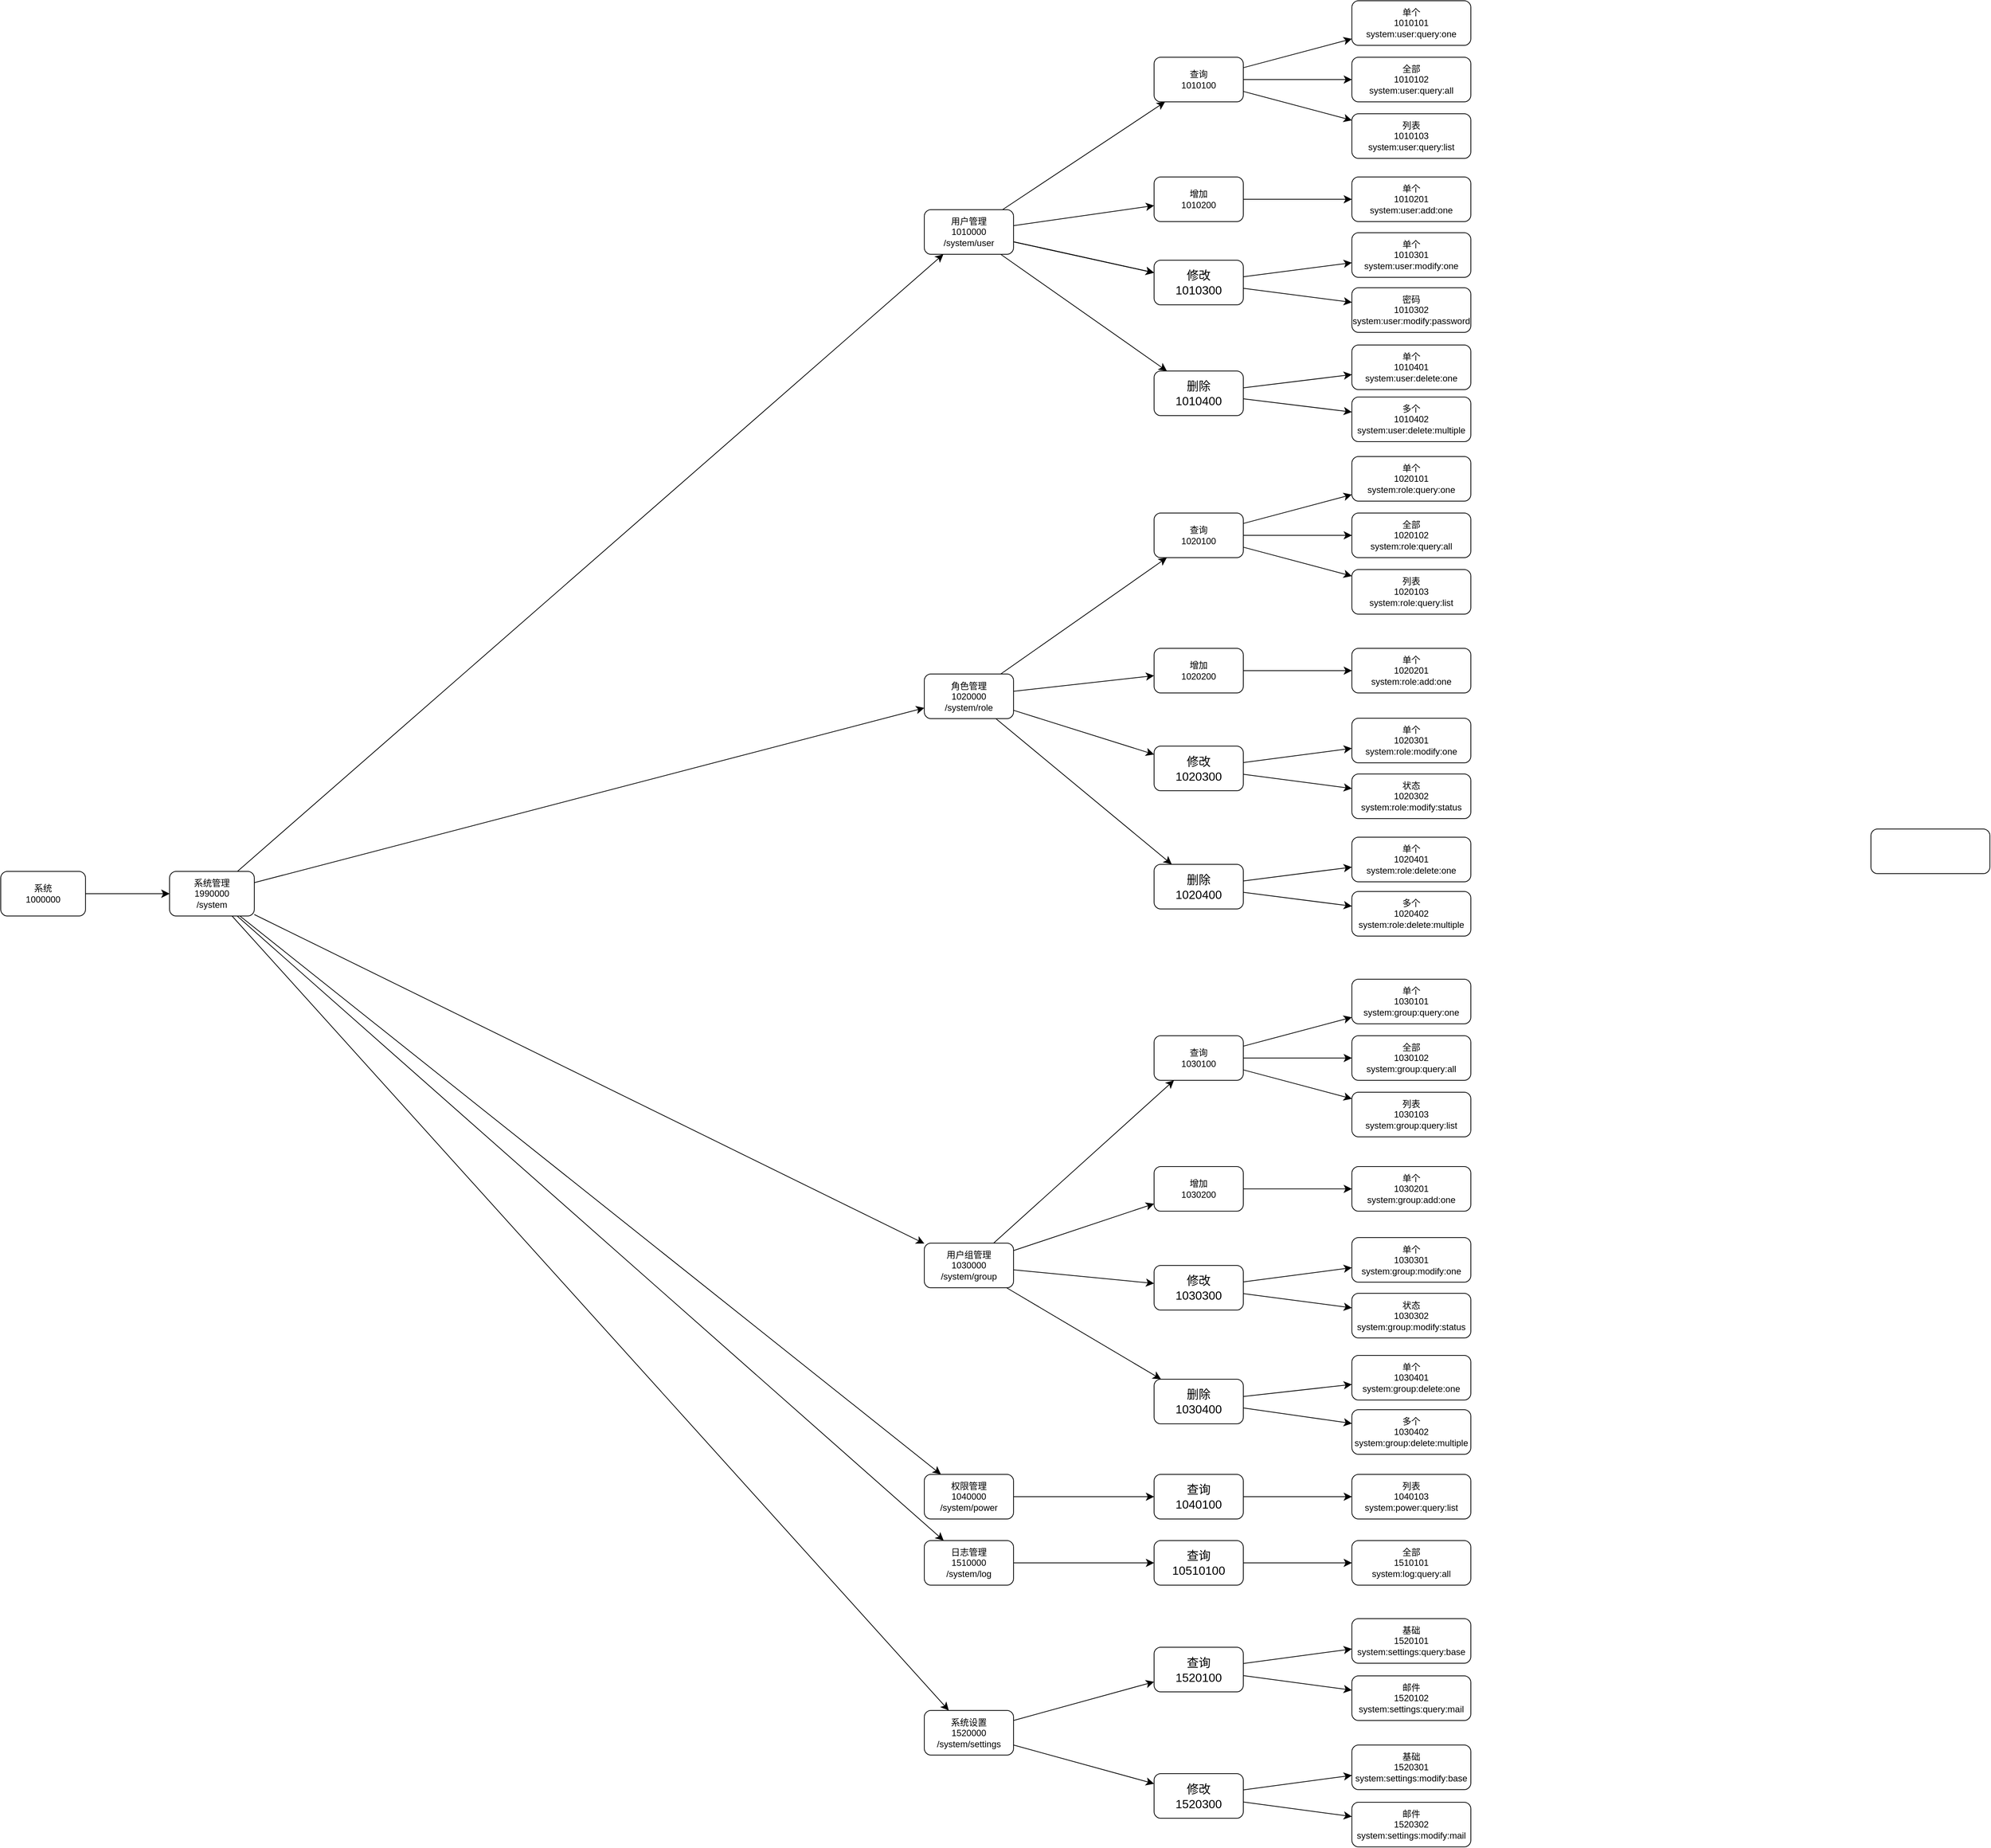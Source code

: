 <mxfile version="22.1.2" type="device">
  <diagram name="第 1 页" id="R2cIEvIs15c5_Cru6pMt">
    <mxGraphModel dx="17124" dy="11311" grid="0" gridSize="10" guides="1" tooltips="1" connect="1" arrows="1" fold="1" page="0" pageScale="1" pageWidth="827" pageHeight="1169" math="0" shadow="0">
      <root>
        <mxCell id="0" />
        <mxCell id="1" parent="0" />
        <mxCell id="SDpw32q9kxCI3RyRmRBe-4" value="" style="edgeStyle=none;curved=1;rounded=0;orthogonalLoop=1;jettySize=auto;html=1;fontSize=12;startSize=8;endSize=8;" edge="1" parent="1" source="SDpw32q9kxCI3RyRmRBe-1" target="SDpw32q9kxCI3RyRmRBe-3">
          <mxGeometry relative="1" as="geometry" />
        </mxCell>
        <mxCell id="SDpw32q9kxCI3RyRmRBe-6" value="" style="edgeStyle=none;curved=1;rounded=0;orthogonalLoop=1;jettySize=auto;html=1;fontSize=12;startSize=8;endSize=8;" edge="1" parent="1" source="SDpw32q9kxCI3RyRmRBe-1" target="SDpw32q9kxCI3RyRmRBe-3">
          <mxGeometry relative="1" as="geometry" />
        </mxCell>
        <mxCell id="SDpw32q9kxCI3RyRmRBe-9" value="" style="edgeStyle=none;curved=1;rounded=0;orthogonalLoop=1;jettySize=auto;html=1;fontSize=12;startSize=8;endSize=8;" edge="1" parent="1" source="SDpw32q9kxCI3RyRmRBe-3" target="SDpw32q9kxCI3RyRmRBe-7">
          <mxGeometry relative="1" as="geometry" />
        </mxCell>
        <mxCell id="SDpw32q9kxCI3RyRmRBe-11" value="" style="edgeStyle=none;curved=1;rounded=0;orthogonalLoop=1;jettySize=auto;html=1;fontSize=12;startSize=8;endSize=8;" edge="1" parent="1" source="SDpw32q9kxCI3RyRmRBe-3" target="SDpw32q9kxCI3RyRmRBe-10">
          <mxGeometry relative="1" as="geometry" />
        </mxCell>
        <mxCell id="SDpw32q9kxCI3RyRmRBe-14" value="" style="edgeStyle=none;curved=1;rounded=0;orthogonalLoop=1;jettySize=auto;html=1;fontSize=12;startSize=8;endSize=8;" edge="1" parent="1" source="SDpw32q9kxCI3RyRmRBe-3" target="SDpw32q9kxCI3RyRmRBe-13">
          <mxGeometry relative="1" as="geometry" />
        </mxCell>
        <mxCell id="SDpw32q9kxCI3RyRmRBe-16" value="" style="edgeStyle=none;curved=1;rounded=0;orthogonalLoop=1;jettySize=auto;html=1;fontSize=12;startSize=8;endSize=8;" edge="1" parent="1" source="SDpw32q9kxCI3RyRmRBe-3" target="SDpw32q9kxCI3RyRmRBe-15">
          <mxGeometry relative="1" as="geometry" />
        </mxCell>
        <mxCell id="SDpw32q9kxCI3RyRmRBe-18" value="" style="edgeStyle=none;curved=1;rounded=0;orthogonalLoop=1;jettySize=auto;html=1;fontSize=12;startSize=8;endSize=8;" edge="1" parent="1" source="SDpw32q9kxCI3RyRmRBe-3" target="SDpw32q9kxCI3RyRmRBe-17">
          <mxGeometry relative="1" as="geometry" />
        </mxCell>
        <mxCell id="SDpw32q9kxCI3RyRmRBe-1" value="系统&lt;br style=&quot;font-size: 12px;&quot;&gt;1000000" style="rounded=1;whiteSpace=wrap;html=1;fontSize=12;flipH=0;flipV=1;" vertex="1" parent="1">
          <mxGeometry x="-15571" y="-8884" width="114" height="60" as="geometry" />
        </mxCell>
        <mxCell id="SDpw32q9kxCI3RyRmRBe-23" value="" style="edgeStyle=none;curved=1;rounded=0;orthogonalLoop=1;jettySize=auto;html=1;fontSize=12;startSize=8;endSize=8;" edge="1" parent="1" source="SDpw32q9kxCI3RyRmRBe-3" target="SDpw32q9kxCI3RyRmRBe-22">
          <mxGeometry relative="1" as="geometry" />
        </mxCell>
        <mxCell id="SDpw32q9kxCI3RyRmRBe-3" value="系统管理&lt;br style=&quot;font-size: 12px;&quot;&gt;1990000&lt;br&gt;/system" style="whiteSpace=wrap;html=1;fontSize=12;rounded=1;flipH=0;flipV=1;" vertex="1" parent="1">
          <mxGeometry x="-15344" y="-8884" width="114" height="60" as="geometry" />
        </mxCell>
        <mxCell id="SDpw32q9kxCI3RyRmRBe-25" value="" style="edgeStyle=none;curved=1;rounded=0;orthogonalLoop=1;jettySize=auto;html=1;fontSize=12;startSize=8;endSize=8;" edge="1" parent="1" source="SDpw32q9kxCI3RyRmRBe-7" target="SDpw32q9kxCI3RyRmRBe-24">
          <mxGeometry relative="1" as="geometry" />
        </mxCell>
        <mxCell id="SDpw32q9kxCI3RyRmRBe-30" value="" style="edgeStyle=none;curved=1;rounded=0;orthogonalLoop=1;jettySize=auto;html=1;fontSize=12;startSize=8;endSize=8;" edge="1" parent="1" source="SDpw32q9kxCI3RyRmRBe-7" target="SDpw32q9kxCI3RyRmRBe-29">
          <mxGeometry relative="1" as="geometry" />
        </mxCell>
        <mxCell id="SDpw32q9kxCI3RyRmRBe-33" value="" style="edgeStyle=none;curved=1;rounded=0;orthogonalLoop=1;jettySize=auto;html=1;fontSize=12;startSize=8;endSize=8;" edge="1" parent="1" source="SDpw32q9kxCI3RyRmRBe-7" target="SDpw32q9kxCI3RyRmRBe-32">
          <mxGeometry relative="1" as="geometry" />
        </mxCell>
        <mxCell id="SDpw32q9kxCI3RyRmRBe-34" value="" style="edgeStyle=none;curved=1;rounded=0;orthogonalLoop=1;jettySize=auto;html=1;fontSize=12;startSize=8;endSize=8;" edge="1" parent="1" source="SDpw32q9kxCI3RyRmRBe-7" target="SDpw32q9kxCI3RyRmRBe-32">
          <mxGeometry relative="1" as="geometry" />
        </mxCell>
        <mxCell id="SDpw32q9kxCI3RyRmRBe-35" value="" style="edgeStyle=none;curved=1;rounded=0;orthogonalLoop=1;jettySize=auto;html=1;fontSize=12;startSize=8;endSize=8;" edge="1" parent="1" source="SDpw32q9kxCI3RyRmRBe-7" target="SDpw32q9kxCI3RyRmRBe-32">
          <mxGeometry relative="1" as="geometry" />
        </mxCell>
        <mxCell id="SDpw32q9kxCI3RyRmRBe-37" value="" style="edgeStyle=none;curved=1;rounded=0;orthogonalLoop=1;jettySize=auto;html=1;fontSize=12;startSize=8;endSize=8;" edge="1" parent="1" source="SDpw32q9kxCI3RyRmRBe-7" target="SDpw32q9kxCI3RyRmRBe-36">
          <mxGeometry relative="1" as="geometry" />
        </mxCell>
        <mxCell id="SDpw32q9kxCI3RyRmRBe-7" value="用户管理&lt;br style=&quot;font-size: 12px;&quot;&gt;1010000&lt;br&gt;/system/user" style="whiteSpace=wrap;html=1;fontSize=12;rounded=1;flipH=0;flipV=1;container=0;" vertex="1" parent="1">
          <mxGeometry x="-14329" y="-9774" width="120" height="60" as="geometry" />
        </mxCell>
        <mxCell id="SDpw32q9kxCI3RyRmRBe-46" style="edgeStyle=none;curved=1;rounded=0;orthogonalLoop=1;jettySize=auto;html=1;fontSize=12;startSize=8;endSize=8;" edge="1" parent="1" source="SDpw32q9kxCI3RyRmRBe-10" target="SDpw32q9kxCI3RyRmRBe-38">
          <mxGeometry relative="1" as="geometry" />
        </mxCell>
        <mxCell id="SDpw32q9kxCI3RyRmRBe-47" style="edgeStyle=none;curved=1;rounded=0;orthogonalLoop=1;jettySize=auto;html=1;fontSize=12;startSize=8;endSize=8;" edge="1" parent="1" source="SDpw32q9kxCI3RyRmRBe-10" target="SDpw32q9kxCI3RyRmRBe-39">
          <mxGeometry relative="1" as="geometry" />
        </mxCell>
        <mxCell id="SDpw32q9kxCI3RyRmRBe-48" style="edgeStyle=none;curved=1;rounded=0;orthogonalLoop=1;jettySize=auto;html=1;fontSize=12;startSize=8;endSize=8;" edge="1" parent="1" source="SDpw32q9kxCI3RyRmRBe-10" target="SDpw32q9kxCI3RyRmRBe-40">
          <mxGeometry relative="1" as="geometry" />
        </mxCell>
        <mxCell id="SDpw32q9kxCI3RyRmRBe-49" style="edgeStyle=none;curved=1;rounded=0;orthogonalLoop=1;jettySize=auto;html=1;fontSize=12;startSize=8;endSize=8;" edge="1" parent="1" source="SDpw32q9kxCI3RyRmRBe-10" target="SDpw32q9kxCI3RyRmRBe-41">
          <mxGeometry relative="1" as="geometry" />
        </mxCell>
        <mxCell id="SDpw32q9kxCI3RyRmRBe-10" value="角色管理&lt;br style=&quot;font-size: 12px;&quot;&gt;1020000&lt;br&gt;/system/role" style="whiteSpace=wrap;html=1;fontSize=12;rounded=1;flipH=0;flipV=1;container=0;" vertex="1" parent="1">
          <mxGeometry x="-14329" y="-9149.5" width="120" height="60" as="geometry" />
        </mxCell>
        <mxCell id="SDpw32q9kxCI3RyRmRBe-50" style="edgeStyle=none;curved=1;rounded=0;orthogonalLoop=1;jettySize=auto;html=1;fontSize=12;startSize=8;endSize=8;" edge="1" parent="1" source="SDpw32q9kxCI3RyRmRBe-13" target="SDpw32q9kxCI3RyRmRBe-42">
          <mxGeometry relative="1" as="geometry" />
        </mxCell>
        <mxCell id="SDpw32q9kxCI3RyRmRBe-51" style="edgeStyle=none;curved=1;rounded=0;orthogonalLoop=1;jettySize=auto;html=1;fontSize=12;startSize=8;endSize=8;" edge="1" parent="1" source="SDpw32q9kxCI3RyRmRBe-13" target="SDpw32q9kxCI3RyRmRBe-43">
          <mxGeometry relative="1" as="geometry" />
        </mxCell>
        <mxCell id="SDpw32q9kxCI3RyRmRBe-52" style="edgeStyle=none;curved=1;rounded=0;orthogonalLoop=1;jettySize=auto;html=1;fontSize=12;startSize=8;endSize=8;" edge="1" parent="1" source="SDpw32q9kxCI3RyRmRBe-13" target="SDpw32q9kxCI3RyRmRBe-44">
          <mxGeometry relative="1" as="geometry" />
        </mxCell>
        <mxCell id="SDpw32q9kxCI3RyRmRBe-53" style="edgeStyle=none;curved=1;rounded=0;orthogonalLoop=1;jettySize=auto;html=1;fontSize=12;startSize=8;endSize=8;" edge="1" parent="1" source="SDpw32q9kxCI3RyRmRBe-13" target="SDpw32q9kxCI3RyRmRBe-45">
          <mxGeometry relative="1" as="geometry" />
        </mxCell>
        <mxCell id="SDpw32q9kxCI3RyRmRBe-13" value="用户组管理&lt;br style=&quot;font-size: 12px;&quot;&gt;1030000&lt;br&gt;/system/group" style="whiteSpace=wrap;html=1;fontSize=12;rounded=1;flipH=0;flipV=1;container=0;" vertex="1" parent="1">
          <mxGeometry x="-14329" y="-8384" width="120" height="60" as="geometry" />
        </mxCell>
        <mxCell id="SDpw32q9kxCI3RyRmRBe-57" value="" style="edgeStyle=none;curved=1;rounded=0;orthogonalLoop=1;jettySize=auto;html=1;fontSize=12;startSize=8;endSize=8;" edge="1" parent="1" source="SDpw32q9kxCI3RyRmRBe-15" target="SDpw32q9kxCI3RyRmRBe-56">
          <mxGeometry relative="1" as="geometry" />
        </mxCell>
        <mxCell id="SDpw32q9kxCI3RyRmRBe-15" value="日志管理&lt;br style=&quot;font-size: 12px;&quot;&gt;1510000&lt;br&gt;/system/log" style="whiteSpace=wrap;html=1;fontSize=12;rounded=1;flipH=0;flipV=1;container=0;" vertex="1" parent="1">
          <mxGeometry x="-14329" y="-7984" width="120" height="60" as="geometry" />
        </mxCell>
        <mxCell id="SDpw32q9kxCI3RyRmRBe-59" value="" style="edgeStyle=none;curved=1;rounded=0;orthogonalLoop=1;jettySize=auto;html=1;fontSize=12;startSize=8;endSize=8;" edge="1" parent="1" source="SDpw32q9kxCI3RyRmRBe-17" target="SDpw32q9kxCI3RyRmRBe-58">
          <mxGeometry relative="1" as="geometry" />
        </mxCell>
        <mxCell id="SDpw32q9kxCI3RyRmRBe-61" value="" style="edgeStyle=none;curved=1;rounded=0;orthogonalLoop=1;jettySize=auto;html=1;fontSize=12;startSize=8;endSize=8;" edge="1" parent="1" source="SDpw32q9kxCI3RyRmRBe-17" target="SDpw32q9kxCI3RyRmRBe-60">
          <mxGeometry relative="1" as="geometry" />
        </mxCell>
        <mxCell id="SDpw32q9kxCI3RyRmRBe-17" value="系统设置&lt;br style=&quot;font-size: 12px;&quot;&gt;1520000&lt;br&gt;/system/settings" style="whiteSpace=wrap;html=1;fontSize=12;rounded=1;flipH=0;flipV=1;container=0;" vertex="1" parent="1">
          <mxGeometry x="-14329" y="-7755.5" width="120" height="60" as="geometry" />
        </mxCell>
        <mxCell id="SDpw32q9kxCI3RyRmRBe-55" value="" style="edgeStyle=none;curved=1;rounded=0;orthogonalLoop=1;jettySize=auto;html=1;fontSize=12;startSize=8;endSize=8;" edge="1" parent="1" source="SDpw32q9kxCI3RyRmRBe-22" target="SDpw32q9kxCI3RyRmRBe-54">
          <mxGeometry relative="1" as="geometry" />
        </mxCell>
        <mxCell id="SDpw32q9kxCI3RyRmRBe-22" value="权限管理&lt;br style=&quot;font-size: 12px;&quot;&gt;1040000&lt;br&gt;/system/power" style="whiteSpace=wrap;html=1;fontSize=12;rounded=1;flipH=0;" vertex="1" parent="1">
          <mxGeometry x="-14329" y="-8073" width="120" height="60" as="geometry" />
        </mxCell>
        <mxCell id="SDpw32q9kxCI3RyRmRBe-63" value="" style="edgeStyle=none;curved=1;rounded=0;orthogonalLoop=1;jettySize=auto;html=1;fontSize=12;startSize=8;endSize=8;" edge="1" parent="1" source="SDpw32q9kxCI3RyRmRBe-24" target="SDpw32q9kxCI3RyRmRBe-62">
          <mxGeometry relative="1" as="geometry" />
        </mxCell>
        <mxCell id="SDpw32q9kxCI3RyRmRBe-78" style="edgeStyle=none;curved=1;rounded=0;orthogonalLoop=1;jettySize=auto;html=1;fontSize=12;startSize=8;endSize=8;" edge="1" parent="1" source="SDpw32q9kxCI3RyRmRBe-24" target="SDpw32q9kxCI3RyRmRBe-69">
          <mxGeometry relative="1" as="geometry" />
        </mxCell>
        <mxCell id="SDpw32q9kxCI3RyRmRBe-79" style="edgeStyle=none;curved=1;rounded=0;orthogonalLoop=1;jettySize=auto;html=1;fontSize=12;startSize=8;endSize=8;" edge="1" parent="1" source="SDpw32q9kxCI3RyRmRBe-24" target="SDpw32q9kxCI3RyRmRBe-71">
          <mxGeometry relative="1" as="geometry" />
        </mxCell>
        <mxCell id="SDpw32q9kxCI3RyRmRBe-24" value="查询&lt;br style=&quot;font-size: 12px;&quot;&gt;1010100" style="whiteSpace=wrap;html=1;fontSize=12;rounded=1;" vertex="1" parent="1">
          <mxGeometry x="-14020" y="-9979" width="120" height="60" as="geometry" />
        </mxCell>
        <mxCell id="SDpw32q9kxCI3RyRmRBe-80" style="edgeStyle=none;curved=1;rounded=0;orthogonalLoop=1;jettySize=auto;html=1;fontSize=12;startSize=8;endSize=8;" edge="1" parent="1" source="SDpw32q9kxCI3RyRmRBe-29" target="SDpw32q9kxCI3RyRmRBe-72">
          <mxGeometry relative="1" as="geometry" />
        </mxCell>
        <mxCell id="SDpw32q9kxCI3RyRmRBe-29" value="增加&lt;br style=&quot;font-size: 12px;&quot;&gt;1010200" style="whiteSpace=wrap;html=1;fontSize=12;rounded=1;" vertex="1" parent="1">
          <mxGeometry x="-14020" y="-9818" width="120" height="60" as="geometry" />
        </mxCell>
        <mxCell id="SDpw32q9kxCI3RyRmRBe-81" style="edgeStyle=none;curved=1;rounded=0;orthogonalLoop=1;jettySize=auto;html=1;fontSize=12;startSize=8;endSize=8;" edge="1" parent="1" source="SDpw32q9kxCI3RyRmRBe-32" target="SDpw32q9kxCI3RyRmRBe-73">
          <mxGeometry relative="1" as="geometry" />
        </mxCell>
        <mxCell id="SDpw32q9kxCI3RyRmRBe-82" style="edgeStyle=none;curved=1;rounded=0;orthogonalLoop=1;jettySize=auto;html=1;fontSize=12;startSize=8;endSize=8;" edge="1" parent="1" source="SDpw32q9kxCI3RyRmRBe-32" target="SDpw32q9kxCI3RyRmRBe-74">
          <mxGeometry relative="1" as="geometry" />
        </mxCell>
        <mxCell id="SDpw32q9kxCI3RyRmRBe-32" value="修改&lt;br&gt;1010300" style="whiteSpace=wrap;html=1;rounded=1;fontSize=16;" vertex="1" parent="1">
          <mxGeometry x="-14020" y="-9706" width="120" height="60" as="geometry" />
        </mxCell>
        <mxCell id="SDpw32q9kxCI3RyRmRBe-83" style="edgeStyle=none;curved=1;rounded=0;orthogonalLoop=1;jettySize=auto;html=1;fontSize=12;startSize=8;endSize=8;" edge="1" parent="1" source="SDpw32q9kxCI3RyRmRBe-36" target="SDpw32q9kxCI3RyRmRBe-75">
          <mxGeometry relative="1" as="geometry" />
        </mxCell>
        <mxCell id="SDpw32q9kxCI3RyRmRBe-84" style="edgeStyle=none;curved=1;rounded=0;orthogonalLoop=1;jettySize=auto;html=1;fontSize=12;startSize=8;endSize=8;" edge="1" parent="1" source="SDpw32q9kxCI3RyRmRBe-36" target="SDpw32q9kxCI3RyRmRBe-77">
          <mxGeometry relative="1" as="geometry" />
        </mxCell>
        <mxCell id="SDpw32q9kxCI3RyRmRBe-36" value="删除&lt;br&gt;1010400" style="whiteSpace=wrap;html=1;rounded=1;fontSize=16;" vertex="1" parent="1">
          <mxGeometry x="-14020" y="-9557" width="120" height="60" as="geometry" />
        </mxCell>
        <mxCell id="SDpw32q9kxCI3RyRmRBe-94" style="edgeStyle=none;curved=1;rounded=0;orthogonalLoop=1;jettySize=auto;html=1;fontSize=12;startSize=8;endSize=8;" edge="1" parent="1" source="SDpw32q9kxCI3RyRmRBe-38" target="SDpw32q9kxCI3RyRmRBe-86">
          <mxGeometry relative="1" as="geometry" />
        </mxCell>
        <mxCell id="SDpw32q9kxCI3RyRmRBe-95" style="edgeStyle=none;curved=1;rounded=0;orthogonalLoop=1;jettySize=auto;html=1;fontSize=12;startSize=8;endSize=8;" edge="1" parent="1" source="SDpw32q9kxCI3RyRmRBe-38" target="SDpw32q9kxCI3RyRmRBe-87">
          <mxGeometry relative="1" as="geometry" />
        </mxCell>
        <mxCell id="SDpw32q9kxCI3RyRmRBe-96" style="edgeStyle=none;curved=1;rounded=0;orthogonalLoop=1;jettySize=auto;html=1;fontSize=12;startSize=8;endSize=8;" edge="1" parent="1" source="SDpw32q9kxCI3RyRmRBe-38" target="SDpw32q9kxCI3RyRmRBe-88">
          <mxGeometry relative="1" as="geometry" />
        </mxCell>
        <mxCell id="SDpw32q9kxCI3RyRmRBe-38" value="查询&lt;br style=&quot;font-size: 12px;&quot;&gt;1020100" style="whiteSpace=wrap;html=1;fontSize=12;rounded=1;" vertex="1" parent="1">
          <mxGeometry x="-14020" y="-9366" width="120" height="60" as="geometry" />
        </mxCell>
        <mxCell id="SDpw32q9kxCI3RyRmRBe-97" style="edgeStyle=none;curved=1;rounded=0;orthogonalLoop=1;jettySize=auto;html=1;fontSize=12;startSize=8;endSize=8;" edge="1" parent="1" source="SDpw32q9kxCI3RyRmRBe-39" target="SDpw32q9kxCI3RyRmRBe-89">
          <mxGeometry relative="1" as="geometry" />
        </mxCell>
        <mxCell id="SDpw32q9kxCI3RyRmRBe-39" value="增加&lt;br style=&quot;font-size: 12px;&quot;&gt;1020200" style="whiteSpace=wrap;html=1;fontSize=12;rounded=1;" vertex="1" parent="1">
          <mxGeometry x="-14020" y="-9184" width="120" height="60" as="geometry" />
        </mxCell>
        <mxCell id="SDpw32q9kxCI3RyRmRBe-98" style="edgeStyle=none;curved=1;rounded=0;orthogonalLoop=1;jettySize=auto;html=1;fontSize=12;startSize=8;endSize=8;" edge="1" parent="1" source="SDpw32q9kxCI3RyRmRBe-40" target="SDpw32q9kxCI3RyRmRBe-90">
          <mxGeometry relative="1" as="geometry" />
        </mxCell>
        <mxCell id="SDpw32q9kxCI3RyRmRBe-99" style="edgeStyle=none;curved=1;rounded=0;orthogonalLoop=1;jettySize=auto;html=1;fontSize=12;startSize=8;endSize=8;" edge="1" parent="1" source="SDpw32q9kxCI3RyRmRBe-40" target="SDpw32q9kxCI3RyRmRBe-91">
          <mxGeometry relative="1" as="geometry" />
        </mxCell>
        <mxCell id="SDpw32q9kxCI3RyRmRBe-40" value="修改&lt;br&gt;1020300" style="whiteSpace=wrap;html=1;rounded=1;fontSize=16;" vertex="1" parent="1">
          <mxGeometry x="-14020" y="-9052.5" width="120" height="60" as="geometry" />
        </mxCell>
        <mxCell id="SDpw32q9kxCI3RyRmRBe-100" style="edgeStyle=none;curved=1;rounded=0;orthogonalLoop=1;jettySize=auto;html=1;fontSize=12;startSize=8;endSize=8;" edge="1" parent="1" source="SDpw32q9kxCI3RyRmRBe-41" target="SDpw32q9kxCI3RyRmRBe-92">
          <mxGeometry relative="1" as="geometry" />
        </mxCell>
        <mxCell id="SDpw32q9kxCI3RyRmRBe-102" style="edgeStyle=none;curved=1;rounded=0;orthogonalLoop=1;jettySize=auto;html=1;fontSize=12;startSize=8;endSize=8;" edge="1" parent="1" source="SDpw32q9kxCI3RyRmRBe-41" target="SDpw32q9kxCI3RyRmRBe-93">
          <mxGeometry relative="1" as="geometry" />
        </mxCell>
        <mxCell id="SDpw32q9kxCI3RyRmRBe-41" value="删除&lt;br&gt;1020400" style="whiteSpace=wrap;html=1;rounded=1;fontSize=16;" vertex="1" parent="1">
          <mxGeometry x="-14020" y="-8893.5" width="120" height="60" as="geometry" />
        </mxCell>
        <mxCell id="SDpw32q9kxCI3RyRmRBe-111" style="edgeStyle=none;curved=1;rounded=0;orthogonalLoop=1;jettySize=auto;html=1;fontSize=12;startSize=8;endSize=8;" edge="1" parent="1" source="SDpw32q9kxCI3RyRmRBe-42" target="SDpw32q9kxCI3RyRmRBe-103">
          <mxGeometry relative="1" as="geometry" />
        </mxCell>
        <mxCell id="SDpw32q9kxCI3RyRmRBe-112" style="edgeStyle=none;curved=1;rounded=0;orthogonalLoop=1;jettySize=auto;html=1;fontSize=12;startSize=8;endSize=8;" edge="1" parent="1" source="SDpw32q9kxCI3RyRmRBe-42" target="SDpw32q9kxCI3RyRmRBe-104">
          <mxGeometry relative="1" as="geometry" />
        </mxCell>
        <mxCell id="SDpw32q9kxCI3RyRmRBe-113" style="edgeStyle=none;curved=1;rounded=0;orthogonalLoop=1;jettySize=auto;html=1;fontSize=12;startSize=8;endSize=8;" edge="1" parent="1" source="SDpw32q9kxCI3RyRmRBe-42" target="SDpw32q9kxCI3RyRmRBe-105">
          <mxGeometry relative="1" as="geometry" />
        </mxCell>
        <mxCell id="SDpw32q9kxCI3RyRmRBe-42" value="查询&lt;br style=&quot;font-size: 12px;&quot;&gt;1030100" style="whiteSpace=wrap;html=1;fontSize=12;rounded=1;" vertex="1" parent="1">
          <mxGeometry x="-14020" y="-8663" width="120" height="60" as="geometry" />
        </mxCell>
        <mxCell id="SDpw32q9kxCI3RyRmRBe-114" style="edgeStyle=none;curved=1;rounded=0;orthogonalLoop=1;jettySize=auto;html=1;fontSize=12;startSize=8;endSize=8;" edge="1" parent="1" source="SDpw32q9kxCI3RyRmRBe-43" target="SDpw32q9kxCI3RyRmRBe-106">
          <mxGeometry relative="1" as="geometry" />
        </mxCell>
        <mxCell id="SDpw32q9kxCI3RyRmRBe-43" value="增加&lt;br style=&quot;font-size: 12px;&quot;&gt;1030200" style="whiteSpace=wrap;html=1;fontSize=12;rounded=1;" vertex="1" parent="1">
          <mxGeometry x="-14020" y="-8487" width="120" height="60" as="geometry" />
        </mxCell>
        <mxCell id="SDpw32q9kxCI3RyRmRBe-115" style="edgeStyle=none;curved=1;rounded=0;orthogonalLoop=1;jettySize=auto;html=1;fontSize=12;startSize=8;endSize=8;" edge="1" parent="1" source="SDpw32q9kxCI3RyRmRBe-44" target="SDpw32q9kxCI3RyRmRBe-107">
          <mxGeometry relative="1" as="geometry" />
        </mxCell>
        <mxCell id="SDpw32q9kxCI3RyRmRBe-116" style="edgeStyle=none;curved=1;rounded=0;orthogonalLoop=1;jettySize=auto;html=1;fontSize=12;startSize=8;endSize=8;" edge="1" parent="1" source="SDpw32q9kxCI3RyRmRBe-44" target="SDpw32q9kxCI3RyRmRBe-108">
          <mxGeometry relative="1" as="geometry" />
        </mxCell>
        <mxCell id="SDpw32q9kxCI3RyRmRBe-44" value="修改&lt;br&gt;1030300" style="whiteSpace=wrap;html=1;rounded=1;fontSize=16;" vertex="1" parent="1">
          <mxGeometry x="-14020" y="-8354" width="120" height="60" as="geometry" />
        </mxCell>
        <mxCell id="SDpw32q9kxCI3RyRmRBe-117" style="edgeStyle=none;curved=1;rounded=0;orthogonalLoop=1;jettySize=auto;html=1;fontSize=12;startSize=8;endSize=8;" edge="1" parent="1" source="SDpw32q9kxCI3RyRmRBe-45" target="SDpw32q9kxCI3RyRmRBe-109">
          <mxGeometry relative="1" as="geometry" />
        </mxCell>
        <mxCell id="SDpw32q9kxCI3RyRmRBe-118" style="edgeStyle=none;curved=1;rounded=0;orthogonalLoop=1;jettySize=auto;html=1;fontSize=12;startSize=8;endSize=8;" edge="1" parent="1" source="SDpw32q9kxCI3RyRmRBe-45" target="SDpw32q9kxCI3RyRmRBe-110">
          <mxGeometry relative="1" as="geometry" />
        </mxCell>
        <mxCell id="SDpw32q9kxCI3RyRmRBe-45" value="删除&lt;br&gt;1030400" style="whiteSpace=wrap;html=1;rounded=1;fontSize=16;" vertex="1" parent="1">
          <mxGeometry x="-14020" y="-8201" width="120" height="60" as="geometry" />
        </mxCell>
        <mxCell id="SDpw32q9kxCI3RyRmRBe-120" style="edgeStyle=none;curved=1;rounded=0;orthogonalLoop=1;jettySize=auto;html=1;fontSize=12;startSize=8;endSize=8;" edge="1" parent="1" source="SDpw32q9kxCI3RyRmRBe-54" target="SDpw32q9kxCI3RyRmRBe-119">
          <mxGeometry relative="1" as="geometry" />
        </mxCell>
        <mxCell id="SDpw32q9kxCI3RyRmRBe-54" value="查询&lt;br&gt;1040100" style="whiteSpace=wrap;html=1;rounded=1;fontSize=16;" vertex="1" parent="1">
          <mxGeometry x="-14020" y="-8073" width="120" height="60" as="geometry" />
        </mxCell>
        <mxCell id="SDpw32q9kxCI3RyRmRBe-123" style="edgeStyle=none;curved=1;rounded=0;orthogonalLoop=1;jettySize=auto;html=1;fontSize=12;startSize=8;endSize=8;" edge="1" parent="1" source="SDpw32q9kxCI3RyRmRBe-56" target="SDpw32q9kxCI3RyRmRBe-122">
          <mxGeometry relative="1" as="geometry" />
        </mxCell>
        <mxCell id="SDpw32q9kxCI3RyRmRBe-56" value="查询&lt;br&gt;10510100" style="whiteSpace=wrap;html=1;rounded=1;fontSize=16;" vertex="1" parent="1">
          <mxGeometry x="-14020" y="-7984" width="120" height="60" as="geometry" />
        </mxCell>
        <mxCell id="SDpw32q9kxCI3RyRmRBe-132" style="edgeStyle=none;curved=1;rounded=0;orthogonalLoop=1;jettySize=auto;html=1;fontSize=12;startSize=8;endSize=8;" edge="1" parent="1" source="SDpw32q9kxCI3RyRmRBe-58" target="SDpw32q9kxCI3RyRmRBe-124">
          <mxGeometry relative="1" as="geometry" />
        </mxCell>
        <mxCell id="SDpw32q9kxCI3RyRmRBe-133" style="edgeStyle=none;curved=1;rounded=0;orthogonalLoop=1;jettySize=auto;html=1;fontSize=12;startSize=8;endSize=8;" edge="1" parent="1" source="SDpw32q9kxCI3RyRmRBe-58" target="SDpw32q9kxCI3RyRmRBe-127">
          <mxGeometry relative="1" as="geometry" />
        </mxCell>
        <mxCell id="SDpw32q9kxCI3RyRmRBe-58" value="查询&lt;br&gt;1520100" style="whiteSpace=wrap;html=1;rounded=1;fontSize=16;" vertex="1" parent="1">
          <mxGeometry x="-14020" y="-7840.5" width="120" height="60" as="geometry" />
        </mxCell>
        <mxCell id="SDpw32q9kxCI3RyRmRBe-134" style="edgeStyle=none;curved=1;rounded=0;orthogonalLoop=1;jettySize=auto;html=1;fontSize=12;startSize=8;endSize=8;" edge="1" parent="1" source="SDpw32q9kxCI3RyRmRBe-60" target="SDpw32q9kxCI3RyRmRBe-130">
          <mxGeometry relative="1" as="geometry" />
        </mxCell>
        <mxCell id="SDpw32q9kxCI3RyRmRBe-136" style="edgeStyle=none;curved=1;rounded=0;orthogonalLoop=1;jettySize=auto;html=1;fontSize=12;startSize=8;endSize=8;" edge="1" parent="1" source="SDpw32q9kxCI3RyRmRBe-60" target="SDpw32q9kxCI3RyRmRBe-131">
          <mxGeometry relative="1" as="geometry" />
        </mxCell>
        <mxCell id="SDpw32q9kxCI3RyRmRBe-60" value="修改&lt;br&gt;1520300" style="whiteSpace=wrap;html=1;rounded=1;fontSize=16;" vertex="1" parent="1">
          <mxGeometry x="-14020" y="-7670.5" width="120" height="60" as="geometry" />
        </mxCell>
        <mxCell id="SDpw32q9kxCI3RyRmRBe-62" value="单个&lt;br style=&quot;font-size: 12px;&quot;&gt;1010101&lt;br style=&quot;font-size: 12px;&quot;&gt;system:user:query:one" style="whiteSpace=wrap;html=1;rounded=1;fontSize=12;" vertex="1" parent="1">
          <mxGeometry x="-13754" y="-10055" width="160" height="60" as="geometry" />
        </mxCell>
        <mxCell id="SDpw32q9kxCI3RyRmRBe-69" value="全部&lt;br&gt;1010102&lt;br&gt;system:user:query:all" style="whiteSpace=wrap;html=1;rounded=1;fontSize=12;" vertex="1" parent="1">
          <mxGeometry x="-13754" y="-9979" width="160" height="60" as="geometry" />
        </mxCell>
        <mxCell id="SDpw32q9kxCI3RyRmRBe-70" value="" style="whiteSpace=wrap;html=1;rounded=1;fontSize=12;" vertex="1" parent="1">
          <mxGeometry x="-13056" y="-8941" width="160" height="60" as="geometry" />
        </mxCell>
        <mxCell id="SDpw32q9kxCI3RyRmRBe-71" value="列表&lt;br&gt;1010103&lt;br&gt;system:user:query:list" style="whiteSpace=wrap;html=1;rounded=1;fontSize=12;" vertex="1" parent="1">
          <mxGeometry x="-13754" y="-9903" width="160" height="60" as="geometry" />
        </mxCell>
        <mxCell id="SDpw32q9kxCI3RyRmRBe-72" value="单个&lt;br&gt;1010201&lt;br&gt;system:user:add:one" style="whiteSpace=wrap;html=1;rounded=1;fontSize=12;" vertex="1" parent="1">
          <mxGeometry x="-13754" y="-9818" width="160" height="60" as="geometry" />
        </mxCell>
        <mxCell id="SDpw32q9kxCI3RyRmRBe-73" value="单个&lt;br&gt;1010301&lt;br&gt;system:user:modify:one" style="whiteSpace=wrap;html=1;rounded=1;fontSize=12;" vertex="1" parent="1">
          <mxGeometry x="-13754" y="-9743" width="160" height="60" as="geometry" />
        </mxCell>
        <mxCell id="SDpw32q9kxCI3RyRmRBe-74" value="密码&lt;br&gt;1010302&lt;br&gt;system:user:modify:password" style="whiteSpace=wrap;html=1;rounded=1;fontSize=12;" vertex="1" parent="1">
          <mxGeometry x="-13754" y="-9669" width="160" height="60" as="geometry" />
        </mxCell>
        <mxCell id="SDpw32q9kxCI3RyRmRBe-75" value="单个&lt;br&gt;1010401&lt;br&gt;system:user:delete:one" style="whiteSpace=wrap;html=1;rounded=1;fontSize=12;" vertex="1" parent="1">
          <mxGeometry x="-13754" y="-9592" width="160" height="60" as="geometry" />
        </mxCell>
        <mxCell id="SDpw32q9kxCI3RyRmRBe-77" value="多个&lt;br&gt;1010402&lt;br&gt;system:user:delete:multiple" style="whiteSpace=wrap;html=1;rounded=1;fontSize=12;" vertex="1" parent="1">
          <mxGeometry x="-13754" y="-9522" width="160" height="60" as="geometry" />
        </mxCell>
        <mxCell id="SDpw32q9kxCI3RyRmRBe-86" value="单个&lt;br style=&quot;font-size: 12px;&quot;&gt;1020101&lt;br style=&quot;font-size: 12px;&quot;&gt;system:role:query:one" style="whiteSpace=wrap;html=1;rounded=1;fontSize=12;" vertex="1" parent="1">
          <mxGeometry x="-13754" y="-9442" width="160" height="60" as="geometry" />
        </mxCell>
        <mxCell id="SDpw32q9kxCI3RyRmRBe-87" value="全部&lt;br&gt;1020102&lt;br&gt;system:role:query:all" style="whiteSpace=wrap;html=1;rounded=1;fontSize=12;" vertex="1" parent="1">
          <mxGeometry x="-13754" y="-9366" width="160" height="60" as="geometry" />
        </mxCell>
        <mxCell id="SDpw32q9kxCI3RyRmRBe-88" value="列表&lt;br&gt;1020103&lt;br&gt;system:role:query:list" style="whiteSpace=wrap;html=1;rounded=1;fontSize=12;" vertex="1" parent="1">
          <mxGeometry x="-13754" y="-9290" width="160" height="60" as="geometry" />
        </mxCell>
        <mxCell id="SDpw32q9kxCI3RyRmRBe-89" value="单个&lt;br&gt;1020201&lt;br&gt;system:role:add:one" style="whiteSpace=wrap;html=1;rounded=1;fontSize=12;" vertex="1" parent="1">
          <mxGeometry x="-13754" y="-9184" width="160" height="60" as="geometry" />
        </mxCell>
        <mxCell id="SDpw32q9kxCI3RyRmRBe-90" value="单个&lt;br&gt;1020301&lt;br&gt;system:role:modify:one" style="whiteSpace=wrap;html=1;rounded=1;fontSize=12;" vertex="1" parent="1">
          <mxGeometry x="-13754" y="-9090" width="160" height="60" as="geometry" />
        </mxCell>
        <mxCell id="SDpw32q9kxCI3RyRmRBe-91" value="状态&lt;br&gt;1020302&lt;br&gt;system:role:modify:status" style="whiteSpace=wrap;html=1;rounded=1;fontSize=12;" vertex="1" parent="1">
          <mxGeometry x="-13754" y="-9015" width="160" height="60" as="geometry" />
        </mxCell>
        <mxCell id="SDpw32q9kxCI3RyRmRBe-92" value="单个&lt;br&gt;1020401&lt;br&gt;system:role:delete:one" style="whiteSpace=wrap;html=1;rounded=1;fontSize=12;" vertex="1" parent="1">
          <mxGeometry x="-13754" y="-8930" width="160" height="60" as="geometry" />
        </mxCell>
        <mxCell id="SDpw32q9kxCI3RyRmRBe-93" value="多个&lt;br&gt;1020402&lt;br&gt;system:role:delete:multiple" style="whiteSpace=wrap;html=1;rounded=1;fontSize=12;" vertex="1" parent="1">
          <mxGeometry x="-13754" y="-8857" width="160" height="60" as="geometry" />
        </mxCell>
        <mxCell id="SDpw32q9kxCI3RyRmRBe-103" value="单个&lt;br style=&quot;font-size: 12px;&quot;&gt;1030101&lt;br style=&quot;font-size: 12px;&quot;&gt;system:group:query:one" style="whiteSpace=wrap;html=1;rounded=1;fontSize=12;" vertex="1" parent="1">
          <mxGeometry x="-13754" y="-8739" width="160" height="60" as="geometry" />
        </mxCell>
        <mxCell id="SDpw32q9kxCI3RyRmRBe-104" value="全部&lt;br&gt;1030102&lt;br&gt;system:group:query:all" style="whiteSpace=wrap;html=1;rounded=1;fontSize=12;" vertex="1" parent="1">
          <mxGeometry x="-13754" y="-8663" width="160" height="60" as="geometry" />
        </mxCell>
        <mxCell id="SDpw32q9kxCI3RyRmRBe-105" value="列表&lt;br&gt;1030103&lt;br&gt;system:group:query:list" style="whiteSpace=wrap;html=1;rounded=1;fontSize=12;" vertex="1" parent="1">
          <mxGeometry x="-13754" y="-8587" width="160" height="60" as="geometry" />
        </mxCell>
        <mxCell id="SDpw32q9kxCI3RyRmRBe-106" value="单个&lt;br&gt;1030201&lt;br&gt;system:group:add:one" style="whiteSpace=wrap;html=1;rounded=1;fontSize=12;" vertex="1" parent="1">
          <mxGeometry x="-13754" y="-8487" width="160" height="60" as="geometry" />
        </mxCell>
        <mxCell id="SDpw32q9kxCI3RyRmRBe-107" value="单个&lt;br&gt;1030301&lt;br&gt;system:group:modify:one" style="whiteSpace=wrap;html=1;rounded=1;fontSize=12;" vertex="1" parent="1">
          <mxGeometry x="-13754" y="-8391.5" width="160" height="60" as="geometry" />
        </mxCell>
        <mxCell id="SDpw32q9kxCI3RyRmRBe-108" value="状态&lt;br&gt;1030302&lt;br&gt;system:group:modify:status" style="whiteSpace=wrap;html=1;rounded=1;fontSize=12;" vertex="1" parent="1">
          <mxGeometry x="-13754" y="-8316.5" width="160" height="60" as="geometry" />
        </mxCell>
        <mxCell id="SDpw32q9kxCI3RyRmRBe-109" value="单个&lt;br&gt;1030401&lt;br&gt;system:group:delete:one" style="whiteSpace=wrap;html=1;rounded=1;fontSize=12;" vertex="1" parent="1">
          <mxGeometry x="-13754" y="-8233" width="160" height="60" as="geometry" />
        </mxCell>
        <mxCell id="SDpw32q9kxCI3RyRmRBe-110" value="多个&lt;br&gt;1030402&lt;br&gt;system:group:delete:multiple" style="whiteSpace=wrap;html=1;rounded=1;fontSize=12;" vertex="1" parent="1">
          <mxGeometry x="-13754" y="-8160" width="160" height="60" as="geometry" />
        </mxCell>
        <mxCell id="SDpw32q9kxCI3RyRmRBe-119" value="列表&lt;br&gt;1040103&lt;br&gt;system:power:query:list" style="whiteSpace=wrap;html=1;rounded=1;fontSize=12;" vertex="1" parent="1">
          <mxGeometry x="-13754" y="-8073" width="160" height="60" as="geometry" />
        </mxCell>
        <mxCell id="SDpw32q9kxCI3RyRmRBe-122" value="全部&lt;br&gt;1510101&lt;br&gt;system:log:query:all" style="whiteSpace=wrap;html=1;rounded=1;fontSize=12;" vertex="1" parent="1">
          <mxGeometry x="-13754" y="-7984" width="160" height="60" as="geometry" />
        </mxCell>
        <mxCell id="SDpw32q9kxCI3RyRmRBe-124" value="基础&lt;br&gt;1520101&lt;br&gt;system:settings:query:base" style="whiteSpace=wrap;html=1;rounded=1;fontSize=12;" vertex="1" parent="1">
          <mxGeometry x="-13754" y="-7879" width="160" height="60" as="geometry" />
        </mxCell>
        <mxCell id="SDpw32q9kxCI3RyRmRBe-127" value="邮件&lt;br&gt;1520102&lt;br&gt;system:settings:query:mail" style="whiteSpace=wrap;html=1;rounded=1;fontSize=12;" vertex="1" parent="1">
          <mxGeometry x="-13754" y="-7802" width="160" height="60" as="geometry" />
        </mxCell>
        <mxCell id="SDpw32q9kxCI3RyRmRBe-130" value="基础&lt;br&gt;1520301&lt;br&gt;system:settings:modify:base" style="whiteSpace=wrap;html=1;rounded=1;fontSize=12;" vertex="1" parent="1">
          <mxGeometry x="-13754" y="-7709" width="160" height="60" as="geometry" />
        </mxCell>
        <mxCell id="SDpw32q9kxCI3RyRmRBe-131" value="邮件&lt;br&gt;1520302&lt;br&gt;system:settings:modify:mail" style="whiteSpace=wrap;html=1;rounded=1;fontSize=12;" vertex="1" parent="1">
          <mxGeometry x="-13754" y="-7632" width="160" height="60" as="geometry" />
        </mxCell>
      </root>
    </mxGraphModel>
  </diagram>
</mxfile>
